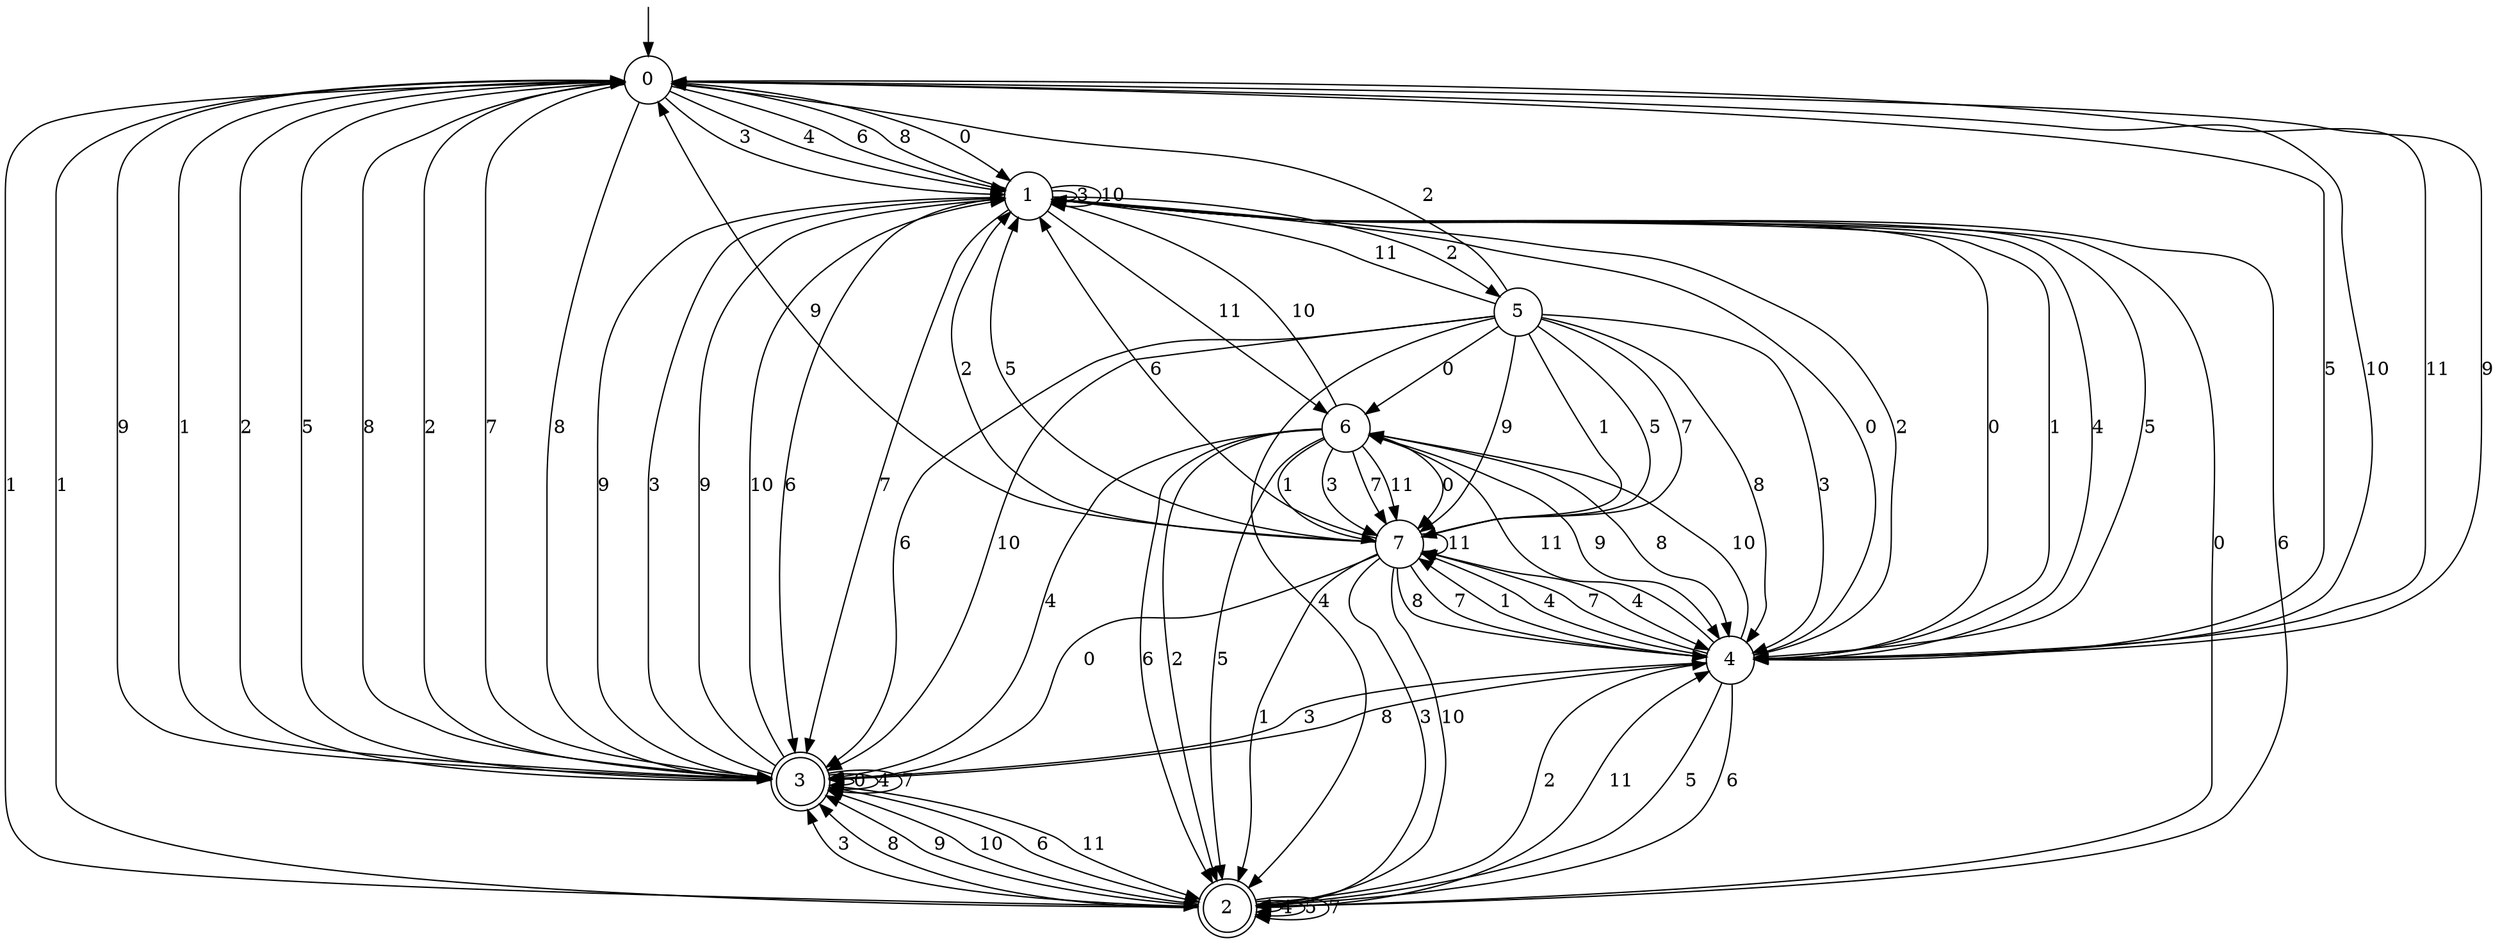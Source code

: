 digraph g {

	s0 [shape="circle" label="0"];
	s1 [shape="circle" label="1"];
	s2 [shape="doublecircle" label="2"];
	s3 [shape="doublecircle" label="3"];
	s4 [shape="circle" label="4"];
	s5 [shape="circle" label="5"];
	s6 [shape="circle" label="6"];
	s7 [shape="circle" label="7"];
	s0 -> s1 [label="0"];
	s0 -> s2 [label="1"];
	s0 -> s3 [label="2"];
	s0 -> s1 [label="3"];
	s0 -> s1 [label="4"];
	s0 -> s4 [label="5"];
	s0 -> s1 [label="6"];
	s0 -> s3 [label="7"];
	s0 -> s3 [label="8"];
	s0 -> s3 [label="9"];
	s0 -> s4 [label="10"];
	s0 -> s4 [label="11"];
	s1 -> s4 [label="0"];
	s1 -> s4 [label="1"];
	s1 -> s5 [label="2"];
	s1 -> s1 [label="3"];
	s1 -> s4 [label="4"];
	s1 -> s4 [label="5"];
	s1 -> s3 [label="6"];
	s1 -> s3 [label="7"];
	s1 -> s0 [label="8"];
	s1 -> s3 [label="9"];
	s1 -> s1 [label="10"];
	s1 -> s6 [label="11"];
	s2 -> s1 [label="0"];
	s2 -> s0 [label="1"];
	s2 -> s4 [label="2"];
	s2 -> s3 [label="3"];
	s2 -> s2 [label="4"];
	s2 -> s2 [label="5"];
	s2 -> s1 [label="6"];
	s2 -> s2 [label="7"];
	s2 -> s3 [label="8"];
	s2 -> s3 [label="9"];
	s2 -> s3 [label="10"];
	s2 -> s4 [label="11"];
	s3 -> s3 [label="0"];
	s3 -> s0 [label="1"];
	s3 -> s0 [label="2"];
	s3 -> s1 [label="3"];
	s3 -> s3 [label="4"];
	s3 -> s0 [label="5"];
	s3 -> s2 [label="6"];
	s3 -> s3 [label="7"];
	s3 -> s0 [label="8"];
	s3 -> s1 [label="9"];
	s3 -> s1 [label="10"];
	s3 -> s2 [label="11"];
	s4 -> s1 [label="0"];
	s4 -> s7 [label="1"];
	s4 -> s1 [label="2"];
	s4 -> s3 [label="3"];
	s4 -> s7 [label="4"];
	s4 -> s2 [label="5"];
	s4 -> s2 [label="6"];
	s4 -> s7 [label="7"];
	s4 -> s3 [label="8"];
	s4 -> s0 [label="9"];
	s4 -> s6 [label="10"];
	s4 -> s6 [label="11"];
	s5 -> s6 [label="0"];
	s5 -> s7 [label="1"];
	s5 -> s0 [label="2"];
	s5 -> s4 [label="3"];
	s5 -> s2 [label="4"];
	s5 -> s7 [label="5"];
	s5 -> s3 [label="6"];
	s5 -> s7 [label="7"];
	s5 -> s4 [label="8"];
	s5 -> s7 [label="9"];
	s5 -> s3 [label="10"];
	s5 -> s1 [label="11"];
	s6 -> s7 [label="0"];
	s6 -> s7 [label="1"];
	s6 -> s2 [label="2"];
	s6 -> s7 [label="3"];
	s6 -> s3 [label="4"];
	s6 -> s2 [label="5"];
	s6 -> s2 [label="6"];
	s6 -> s7 [label="7"];
	s6 -> s4 [label="8"];
	s6 -> s4 [label="9"];
	s6 -> s1 [label="10"];
	s6 -> s7 [label="11"];
	s7 -> s3 [label="0"];
	s7 -> s2 [label="1"];
	s7 -> s1 [label="2"];
	s7 -> s2 [label="3"];
	s7 -> s4 [label="4"];
	s7 -> s1 [label="5"];
	s7 -> s1 [label="6"];
	s7 -> s4 [label="7"];
	s7 -> s4 [label="8"];
	s7 -> s0 [label="9"];
	s7 -> s2 [label="10"];
	s7 -> s7 [label="11"];

__start0 [label="" shape="none" width="0" height="0"];
__start0 -> s0;

}

